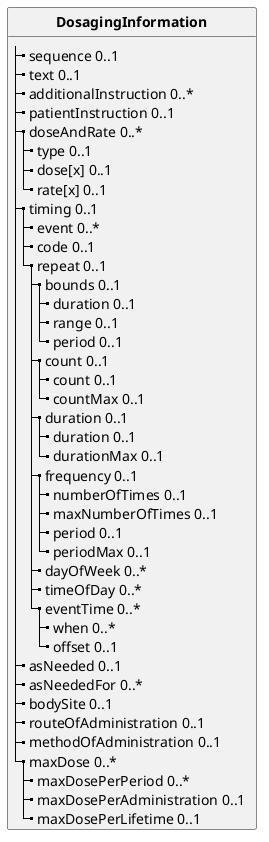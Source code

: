 @startuml
skinparam linetype polyline
hide circle
hide stereotype

class "**DosagingInformation**" as DosagingInformation {
  |_ sequence 0..1   
  |_ text 0..1   
  |_ additionalInstruction 0..*   
  |_ patientInstruction 0..1   
  |_ doseAndRate 0..*   
    |_ type 0..1   
    |_ dose[x] 0..1   
    |_ rate[x] 0..1   
  |_ timing 0..1   
    |_ event 0..*   
    |_ code 0..1   
    |_ repeat 0..1   
      |_ bounds 0..1   
        |_ duration 0..1   
        |_ range 0..1   
        |_ period 0..1   
      |_ count 0..1   
        |_ count 0..1   
        |_ countMax 0..1   
      |_ duration 0..1   
        |_ duration 0..1   
        |_ durationMax 0..1   
      |_ frequency 0..1   
        |_ numberOfTimes 0..1   
        |_ maxNumberOfTimes 0..1   
        |_ period 0..1   
        |_ periodMax 0..1   
      |_ dayOfWeek 0..*   
      |_ timeOfDay 0..*   
      |_ eventTime 0..*   
        |_ when 0..*   
        |_ offset 0..1   
  |_ asNeeded 0..1   
  |_ asNeededFor 0..*   
  |_ bodySite 0..1   
  |_ routeOfAdministration 0..1   
  |_ methodOfAdministration 0..1   
  |_ maxDose 0..*   
    |_ maxDosePerPeriod 0..*   
    |_ maxDosePerAdministration 0..1   
    |_ maxDosePerLifetime 0..1   
}
@enduml